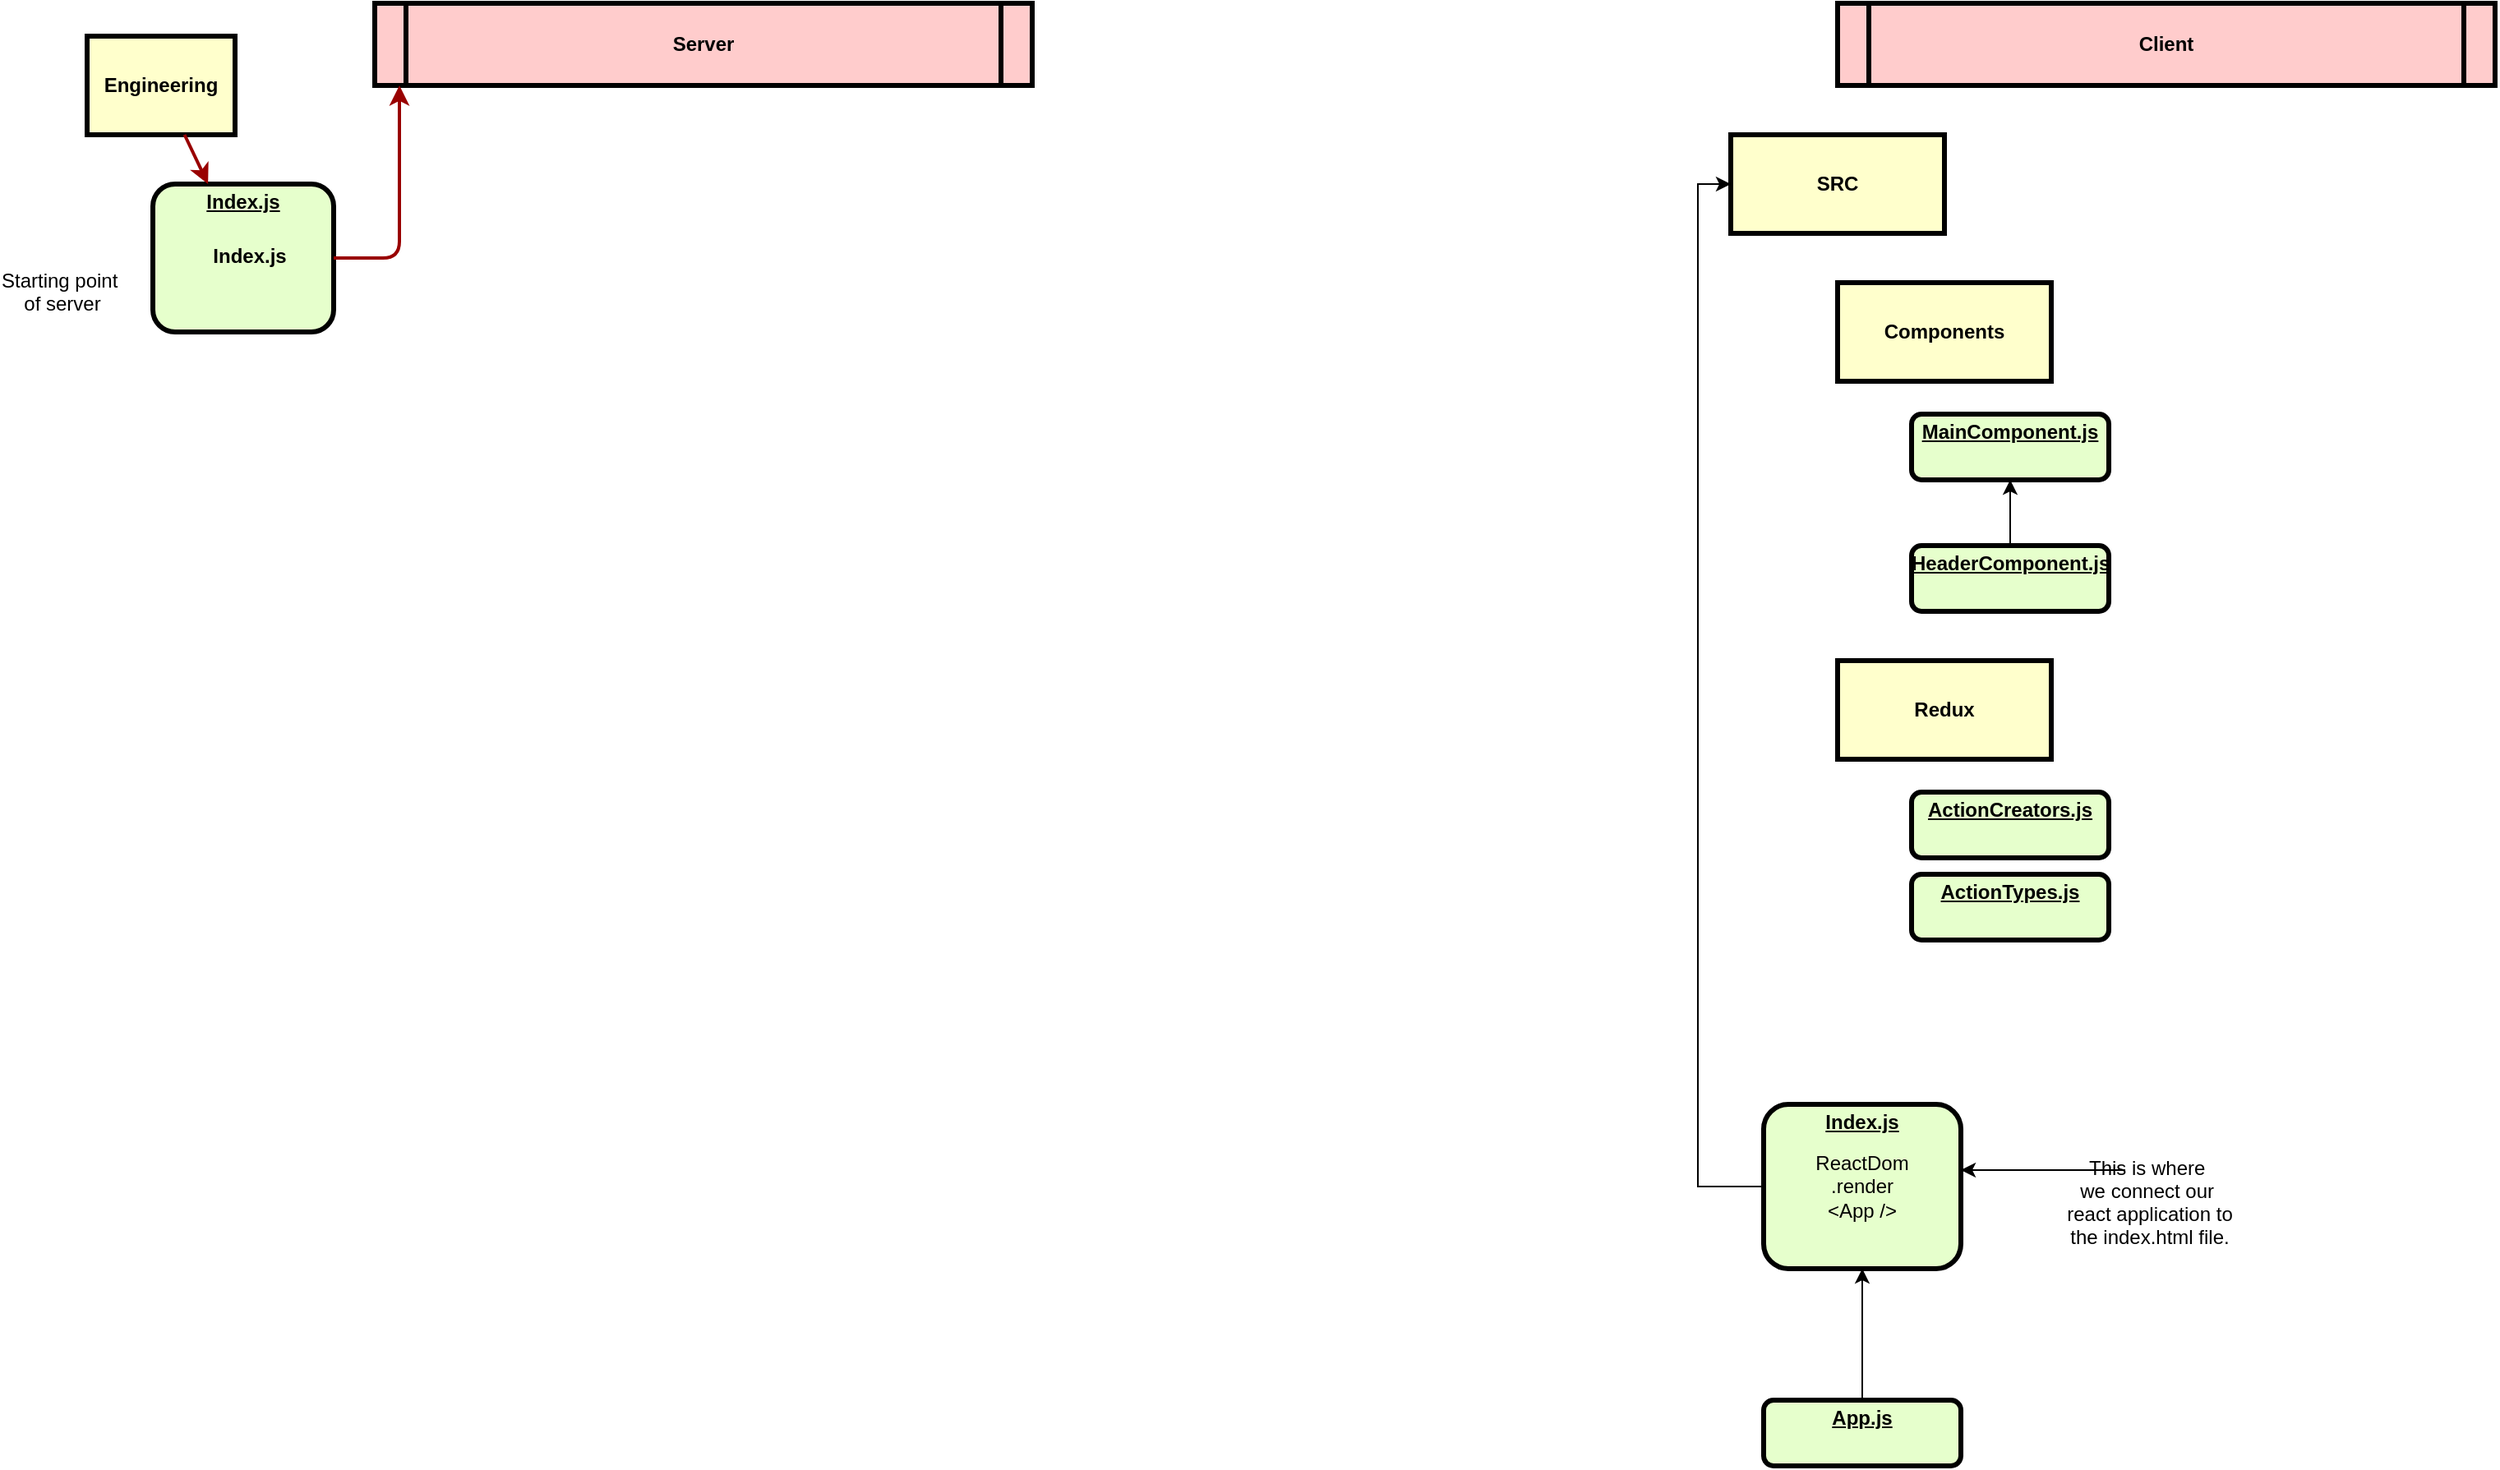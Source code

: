 <mxfile version="13.9.6" type="github">
  <diagram name="Page-1" id="c7558073-3199-34d8-9f00-42111426c3f3">
    <mxGraphModel dx="1113" dy="721" grid="1" gridSize="10" guides="1" tooltips="1" connect="1" arrows="1" fold="1" page="1" pageScale="1" pageWidth="3300" pageHeight="4681" background="#ffffff" math="0" shadow="0">
      <root>
        <mxCell id="0" />
        <mxCell id="1" parent="0" />
        <mxCell id="2" value="&lt;p style=&quot;margin: 0px ; margin-top: 4px ; text-align: center ; text-decoration: underline&quot;&gt;&lt;strong&gt;Index.js&lt;/strong&gt;&lt;/p&gt;&lt;p style=&quot;margin: 0px ; margin-top: 4px ; text-align: center ; text-decoration: underline&quot;&gt;&lt;strong&gt;&lt;br&gt;&lt;/strong&gt;&lt;/p&gt;&lt;p style=&quot;margin: 0px ; margin-left: 8px&quot;&gt;Index.js&lt;/p&gt;" style="verticalAlign=middle;align=center;overflow=fill;fontSize=12;fontFamily=Helvetica;html=1;rounded=1;fontStyle=1;strokeWidth=3;fillColor=#E6FFCC" parent="1" vertex="1">
          <mxGeometry x="270" y="300" width="110" height="90" as="geometry" />
        </mxCell>
        <mxCell id="3" value="Engineering" style="whiteSpace=wrap;align=center;verticalAlign=middle;fontStyle=1;strokeWidth=3;fillColor=#FFFFCC" parent="1" vertex="1">
          <mxGeometry x="230" y="210" width="90" height="60" as="geometry" />
        </mxCell>
        <mxCell id="5" value="Server" style="shape=process;whiteSpace=wrap;align=center;verticalAlign=middle;size=0.048;fontStyle=1;strokeWidth=3;fillColor=#FFCCCC" parent="1" vertex="1">
          <mxGeometry x="405.0" y="190" width="400" height="50" as="geometry" />
        </mxCell>
        <mxCell id="36" value="" style="edgeStyle=none;noEdgeStyle=1;strokeColor=#990000;strokeWidth=2" parent="1" source="3" target="2" edge="1">
          <mxGeometry width="100" height="100" relative="1" as="geometry">
            <mxPoint x="200" y="440" as="sourcePoint" />
            <mxPoint x="300" y="340" as="targetPoint" />
          </mxGeometry>
        </mxCell>
        <mxCell id="52" value="Starting point &#xa;of server" style="text;spacingTop=-5;align=center" parent="1" vertex="1">
          <mxGeometry x="200" y="350" width="30" height="20" as="geometry" />
        </mxCell>
        <mxCell id="56" value="" style="edgeStyle=elbowEdgeStyle;elbow=horizontal;strokeColor=#990000;strokeWidth=2;exitX=1;exitY=0.5;exitDx=0;exitDy=0;" parent="1" source="2" target="5" edge="1">
          <mxGeometry width="100" height="100" relative="1" as="geometry">
            <mxPoint x="390" y="345" as="sourcePoint" />
            <mxPoint x="330" y="590" as="targetPoint" />
            <Array as="points">
              <mxPoint x="420" y="360" />
            </Array>
          </mxGeometry>
        </mxCell>
        <mxCell id="RhGpHAD1b_R5H_3nvblY-98" value="SRC" style="whiteSpace=wrap;align=center;verticalAlign=middle;fontStyle=1;strokeWidth=3;fillColor=#FFFFCC" vertex="1" parent="1">
          <mxGeometry x="1230" y="270" width="130" height="60" as="geometry" />
        </mxCell>
        <mxCell id="RhGpHAD1b_R5H_3nvblY-99" value="Client" style="shape=process;whiteSpace=wrap;align=center;verticalAlign=middle;size=0.048;fontStyle=1;strokeWidth=3;fillColor=#FFCCCC" vertex="1" parent="1">
          <mxGeometry x="1295" y="190" width="400" height="50" as="geometry" />
        </mxCell>
        <mxCell id="RhGpHAD1b_R5H_3nvblY-132" style="edgeStyle=orthogonalEdgeStyle;rounded=0;orthogonalLoop=1;jettySize=auto;html=1;entryX=1;entryY=0.4;entryDx=0;entryDy=0;entryPerimeter=0;" edge="1" parent="1" source="RhGpHAD1b_R5H_3nvblY-101" target="RhGpHAD1b_R5H_3nvblY-97">
          <mxGeometry relative="1" as="geometry" />
        </mxCell>
        <mxCell id="RhGpHAD1b_R5H_3nvblY-101" value="This is where &#xa;we connect our &#xa;react application to &#xa;the index.html file." style="text;spacingTop=-5;align=center" vertex="1" parent="1">
          <mxGeometry x="1470" y="890" width="30" height="20" as="geometry" />
        </mxCell>
        <mxCell id="RhGpHAD1b_R5H_3nvblY-115" value="Components" style="whiteSpace=wrap;align=center;verticalAlign=middle;fontStyle=1;strokeWidth=3;fillColor=#FFFFCC" vertex="1" parent="1">
          <mxGeometry x="1295" y="360" width="130" height="60" as="geometry" />
        </mxCell>
        <mxCell id="RhGpHAD1b_R5H_3nvblY-119" value="Redux" style="whiteSpace=wrap;align=center;verticalAlign=middle;fontStyle=1;strokeWidth=3;fillColor=#FFFFCC" vertex="1" parent="1">
          <mxGeometry x="1295" y="590" width="130" height="60" as="geometry" />
        </mxCell>
        <mxCell id="RhGpHAD1b_R5H_3nvblY-121" value="&lt;p style=&quot;margin: 0px ; margin-top: 4px ; text-align: center ; text-decoration: underline&quot;&gt;&lt;strong&gt;ActionCreators.js&lt;/strong&gt;&lt;/p&gt;" style="verticalAlign=middle;align=center;overflow=fill;fontSize=12;fontFamily=Helvetica;html=1;rounded=1;fontStyle=1;strokeWidth=3;fillColor=#E6FFCC" vertex="1" parent="1">
          <mxGeometry x="1340" y="670" width="120" height="40" as="geometry" />
        </mxCell>
        <mxCell id="RhGpHAD1b_R5H_3nvblY-122" value="&lt;p style=&quot;margin: 0px ; margin-top: 4px ; text-align: center ; text-decoration: underline&quot;&gt;&lt;strong&gt;ActionTypes.js&lt;/strong&gt;&lt;/p&gt;" style="verticalAlign=middle;align=center;overflow=fill;fontSize=12;fontFamily=Helvetica;html=1;rounded=1;fontStyle=1;strokeWidth=3;fillColor=#E6FFCC" vertex="1" parent="1">
          <mxGeometry x="1340" y="720" width="120" height="40" as="geometry" />
        </mxCell>
        <mxCell id="RhGpHAD1b_R5H_3nvblY-125" value="" style="edgeStyle=orthogonalEdgeStyle;rounded=0;orthogonalLoop=1;jettySize=auto;html=1;" edge="1" parent="1" source="RhGpHAD1b_R5H_3nvblY-123" target="RhGpHAD1b_R5H_3nvblY-97">
          <mxGeometry relative="1" as="geometry" />
        </mxCell>
        <mxCell id="RhGpHAD1b_R5H_3nvblY-123" value="&lt;p style=&quot;margin: 0px ; margin-top: 4px ; text-align: center ; text-decoration: underline&quot;&gt;&lt;strong&gt;App.js&lt;/strong&gt;&lt;/p&gt;" style="verticalAlign=middle;align=center;overflow=fill;fontSize=12;fontFamily=Helvetica;html=1;rounded=1;fontStyle=1;strokeWidth=3;fillColor=#E6FFCC" vertex="1" parent="1">
          <mxGeometry x="1250" y="1040" width="120" height="40" as="geometry" />
        </mxCell>
        <mxCell id="RhGpHAD1b_R5H_3nvblY-131" value="" style="group" vertex="1" connectable="0" parent="1">
          <mxGeometry x="1250" y="860" width="120" height="100" as="geometry" />
        </mxCell>
        <mxCell id="RhGpHAD1b_R5H_3nvblY-97" value="&lt;p style=&quot;margin: 0px ; margin-top: 4px ; text-align: center ; text-decoration: underline&quot;&gt;&lt;strong&gt;Index.js&lt;/strong&gt;&lt;/p&gt;" style="verticalAlign=middle;align=center;overflow=fill;fontSize=12;fontFamily=Helvetica;html=1;rounded=1;fontStyle=1;strokeWidth=3;fillColor=#E6FFCC" vertex="1" parent="RhGpHAD1b_R5H_3nvblY-131">
          <mxGeometry width="120" height="100" as="geometry" />
        </mxCell>
        <mxCell id="RhGpHAD1b_R5H_3nvblY-130" value="ReactDom&lt;br&gt;.render &amp;lt;App /&amp;gt;" style="text;html=1;strokeColor=none;fillColor=none;align=center;verticalAlign=middle;whiteSpace=wrap;rounded=0;" vertex="1" parent="RhGpHAD1b_R5H_3nvblY-131">
          <mxGeometry x="40" y="40" width="40" height="20" as="geometry" />
        </mxCell>
        <mxCell id="RhGpHAD1b_R5H_3nvblY-137" value="" style="edgeStyle=orthogonalEdgeStyle;rounded=0;orthogonalLoop=1;jettySize=auto;html=1;" edge="1" parent="1" source="RhGpHAD1b_R5H_3nvblY-134" target="RhGpHAD1b_R5H_3nvblY-135">
          <mxGeometry relative="1" as="geometry" />
        </mxCell>
        <mxCell id="RhGpHAD1b_R5H_3nvblY-134" value="&lt;p style=&quot;margin: 0px ; margin-top: 4px ; text-align: center ; text-decoration: underline&quot;&gt;&lt;strong&gt;HeaderComponent.js&lt;/strong&gt;&lt;/p&gt;" style="verticalAlign=middle;align=center;overflow=fill;fontSize=12;fontFamily=Helvetica;html=1;rounded=1;fontStyle=1;strokeWidth=3;fillColor=#E6FFCC" vertex="1" parent="1">
          <mxGeometry x="1340" y="520" width="120" height="40" as="geometry" />
        </mxCell>
        <mxCell id="RhGpHAD1b_R5H_3nvblY-135" value="&lt;p style=&quot;margin: 0px ; margin-top: 4px ; text-align: center ; text-decoration: underline&quot;&gt;&lt;strong&gt;MainComponent.js&lt;/strong&gt;&lt;/p&gt;" style="verticalAlign=middle;align=center;overflow=fill;fontSize=12;fontFamily=Helvetica;html=1;rounded=1;fontStyle=1;strokeWidth=3;fillColor=#E6FFCC" vertex="1" parent="1">
          <mxGeometry x="1340" y="440" width="120" height="40" as="geometry" />
        </mxCell>
        <mxCell id="RhGpHAD1b_R5H_3nvblY-136" style="edgeStyle=orthogonalEdgeStyle;rounded=0;orthogonalLoop=1;jettySize=auto;html=1;entryX=0;entryY=0.5;entryDx=0;entryDy=0;" edge="1" parent="1" source="RhGpHAD1b_R5H_3nvblY-97" target="RhGpHAD1b_R5H_3nvblY-98">
          <mxGeometry relative="1" as="geometry">
            <Array as="points">
              <mxPoint x="1210" y="910" />
              <mxPoint x="1210" y="300" />
            </Array>
          </mxGeometry>
        </mxCell>
      </root>
    </mxGraphModel>
  </diagram>
</mxfile>
